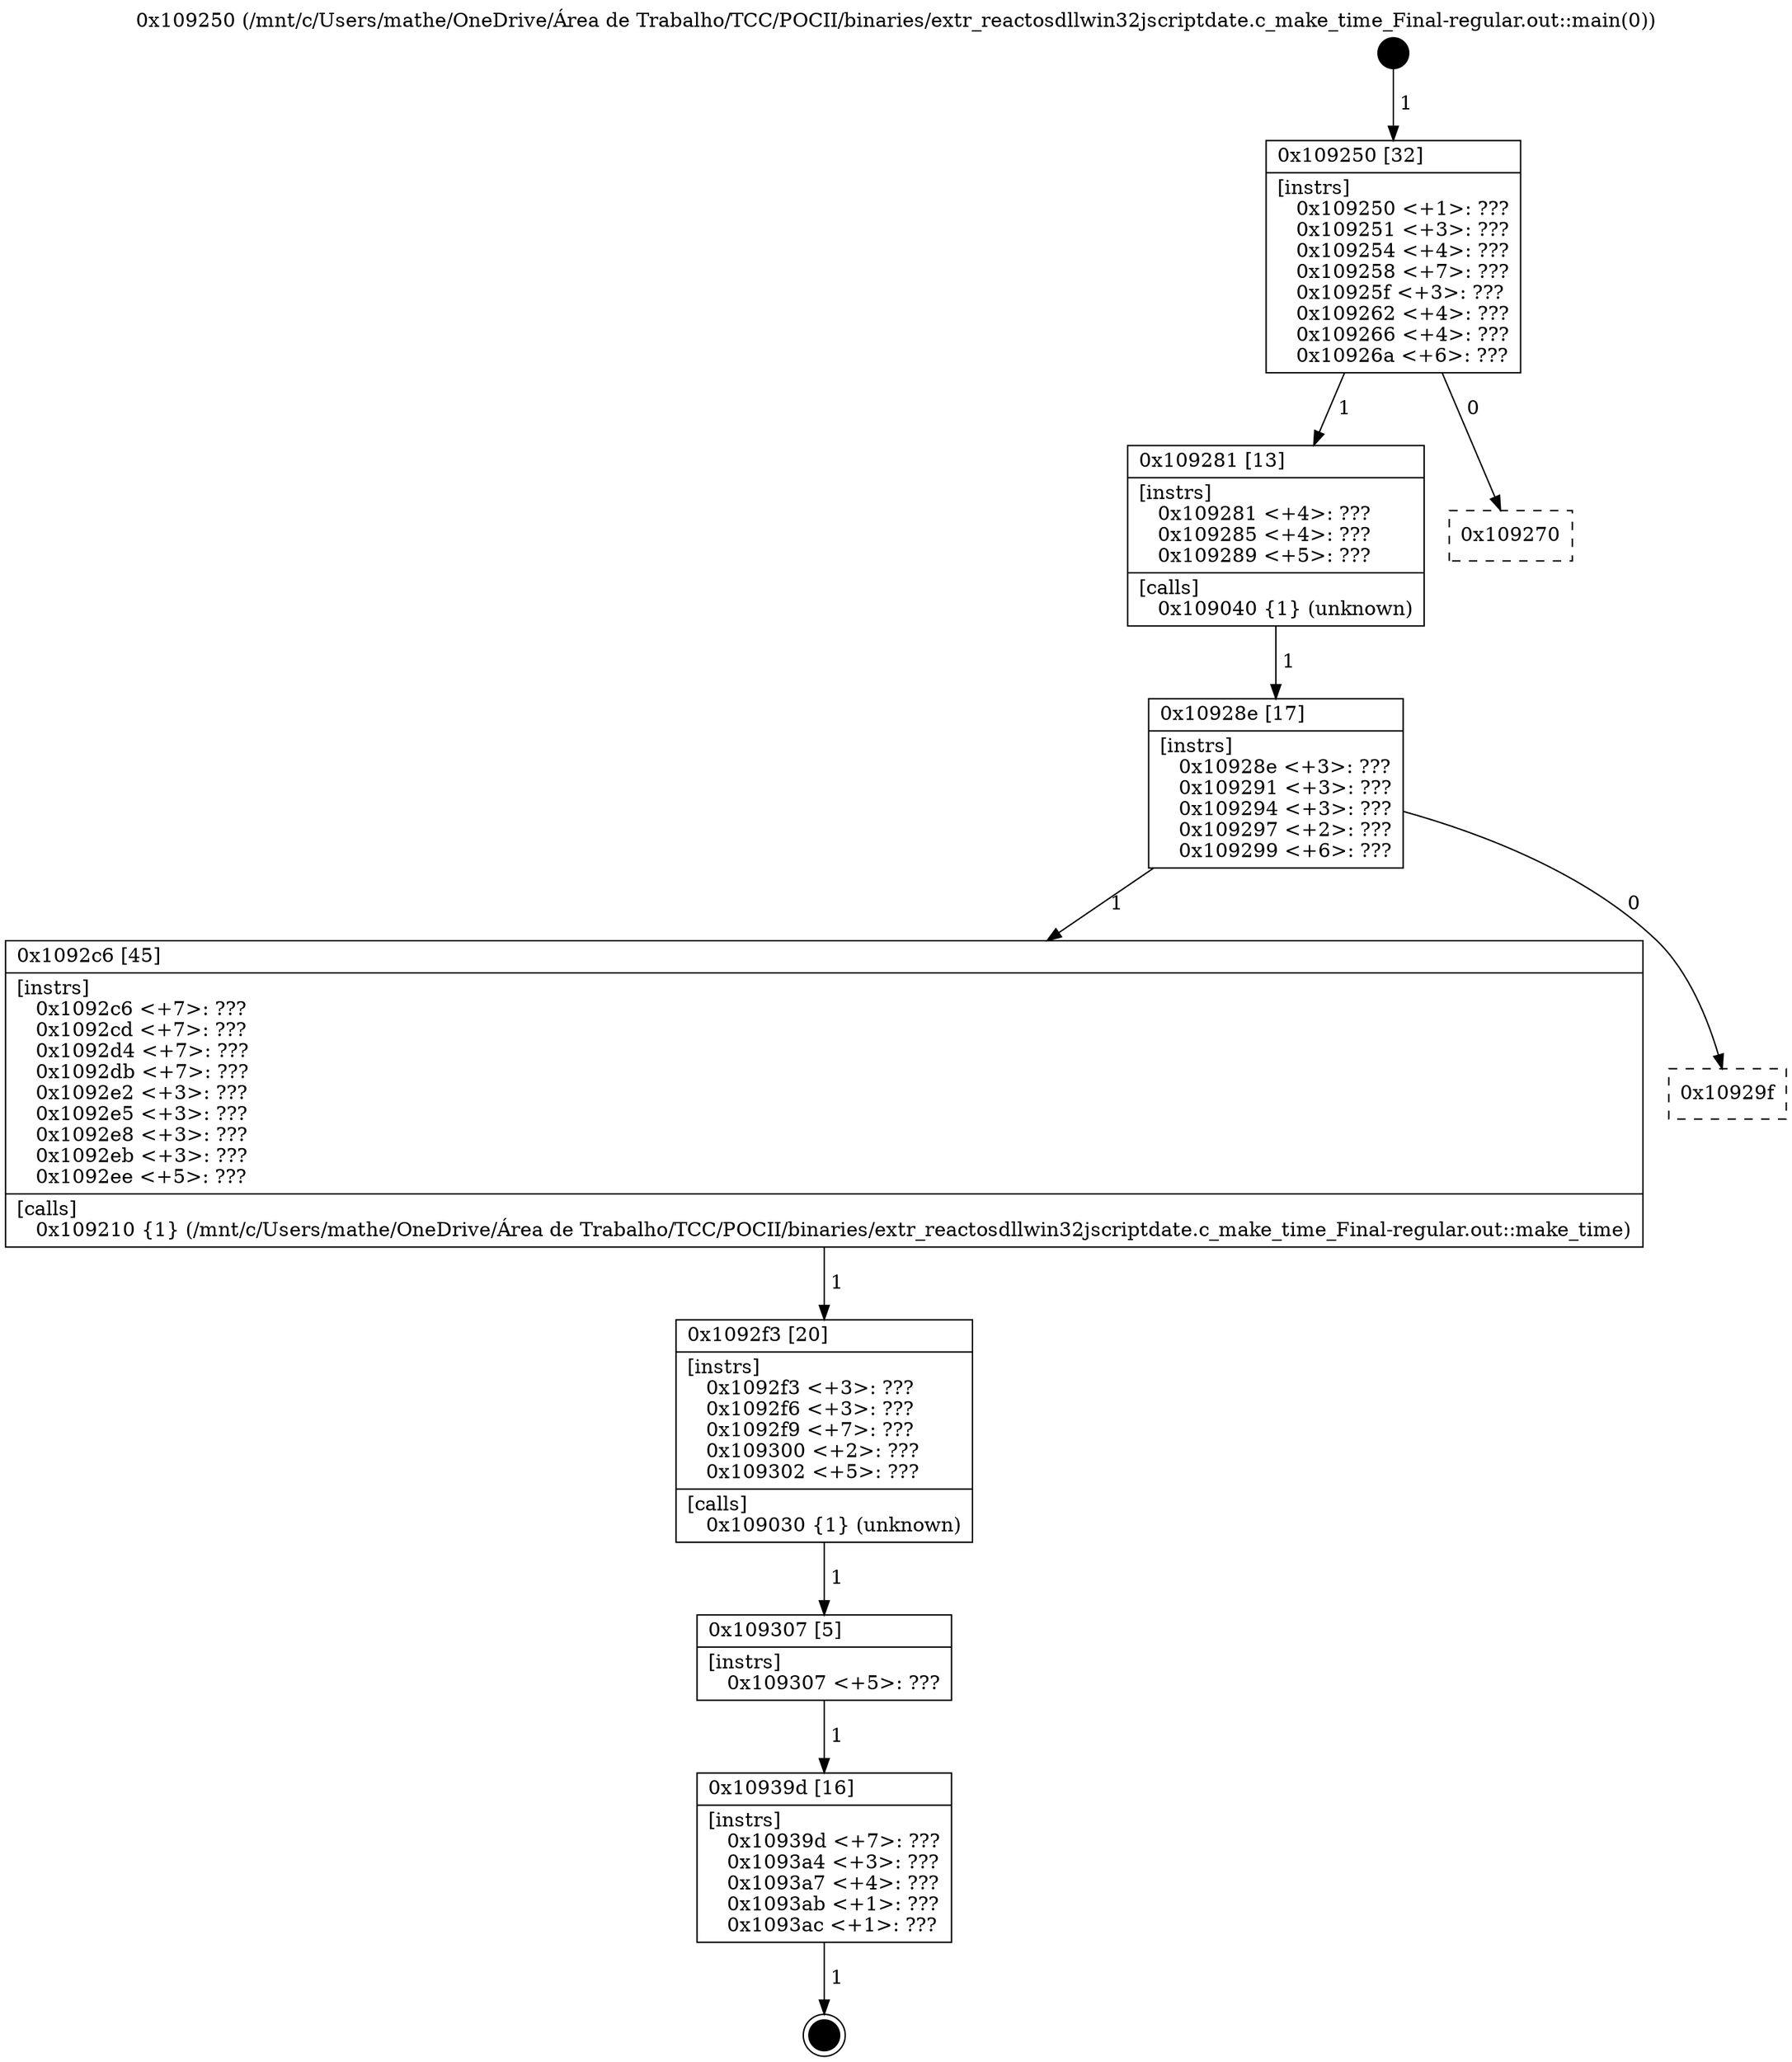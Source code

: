 digraph "0x109250" {
  label = "0x109250 (/mnt/c/Users/mathe/OneDrive/Área de Trabalho/TCC/POCII/binaries/extr_reactosdllwin32jscriptdate.c_make_time_Final-regular.out::main(0))"
  labelloc = "t"
  node[shape=record]

  Entry [label="",width=0.3,height=0.3,shape=circle,fillcolor=black,style=filled]
  "0x109250" [label="{
     0x109250 [32]\l
     | [instrs]\l
     &nbsp;&nbsp;0x109250 \<+1\>: ???\l
     &nbsp;&nbsp;0x109251 \<+3\>: ???\l
     &nbsp;&nbsp;0x109254 \<+4\>: ???\l
     &nbsp;&nbsp;0x109258 \<+7\>: ???\l
     &nbsp;&nbsp;0x10925f \<+3\>: ???\l
     &nbsp;&nbsp;0x109262 \<+4\>: ???\l
     &nbsp;&nbsp;0x109266 \<+4\>: ???\l
     &nbsp;&nbsp;0x10926a \<+6\>: ???\l
  }"]
  "0x109281" [label="{
     0x109281 [13]\l
     | [instrs]\l
     &nbsp;&nbsp;0x109281 \<+4\>: ???\l
     &nbsp;&nbsp;0x109285 \<+4\>: ???\l
     &nbsp;&nbsp;0x109289 \<+5\>: ???\l
     | [calls]\l
     &nbsp;&nbsp;0x109040 \{1\} (unknown)\l
  }"]
  "0x109270" [label="{
     0x109270\l
  }", style=dashed]
  "0x10928e" [label="{
     0x10928e [17]\l
     | [instrs]\l
     &nbsp;&nbsp;0x10928e \<+3\>: ???\l
     &nbsp;&nbsp;0x109291 \<+3\>: ???\l
     &nbsp;&nbsp;0x109294 \<+3\>: ???\l
     &nbsp;&nbsp;0x109297 \<+2\>: ???\l
     &nbsp;&nbsp;0x109299 \<+6\>: ???\l
  }"]
  "0x1092c6" [label="{
     0x1092c6 [45]\l
     | [instrs]\l
     &nbsp;&nbsp;0x1092c6 \<+7\>: ???\l
     &nbsp;&nbsp;0x1092cd \<+7\>: ???\l
     &nbsp;&nbsp;0x1092d4 \<+7\>: ???\l
     &nbsp;&nbsp;0x1092db \<+7\>: ???\l
     &nbsp;&nbsp;0x1092e2 \<+3\>: ???\l
     &nbsp;&nbsp;0x1092e5 \<+3\>: ???\l
     &nbsp;&nbsp;0x1092e8 \<+3\>: ???\l
     &nbsp;&nbsp;0x1092eb \<+3\>: ???\l
     &nbsp;&nbsp;0x1092ee \<+5\>: ???\l
     | [calls]\l
     &nbsp;&nbsp;0x109210 \{1\} (/mnt/c/Users/mathe/OneDrive/Área de Trabalho/TCC/POCII/binaries/extr_reactosdllwin32jscriptdate.c_make_time_Final-regular.out::make_time)\l
  }"]
  "0x10929f" [label="{
     0x10929f\l
  }", style=dashed]
  "0x1092f3" [label="{
     0x1092f3 [20]\l
     | [instrs]\l
     &nbsp;&nbsp;0x1092f3 \<+3\>: ???\l
     &nbsp;&nbsp;0x1092f6 \<+3\>: ???\l
     &nbsp;&nbsp;0x1092f9 \<+7\>: ???\l
     &nbsp;&nbsp;0x109300 \<+2\>: ???\l
     &nbsp;&nbsp;0x109302 \<+5\>: ???\l
     | [calls]\l
     &nbsp;&nbsp;0x109030 \{1\} (unknown)\l
  }"]
  "0x109307" [label="{
     0x109307 [5]\l
     | [instrs]\l
     &nbsp;&nbsp;0x109307 \<+5\>: ???\l
  }"]
  "0x10939d" [label="{
     0x10939d [16]\l
     | [instrs]\l
     &nbsp;&nbsp;0x10939d \<+7\>: ???\l
     &nbsp;&nbsp;0x1093a4 \<+3\>: ???\l
     &nbsp;&nbsp;0x1093a7 \<+4\>: ???\l
     &nbsp;&nbsp;0x1093ab \<+1\>: ???\l
     &nbsp;&nbsp;0x1093ac \<+1\>: ???\l
  }"]
  Exit [label="",width=0.3,height=0.3,shape=circle,fillcolor=black,style=filled,peripheries=2]
  Entry -> "0x109250" [label=" 1"]
  "0x109250" -> "0x109281" [label=" 1"]
  "0x109250" -> "0x109270" [label=" 0"]
  "0x109281" -> "0x10928e" [label=" 1"]
  "0x10928e" -> "0x1092c6" [label=" 1"]
  "0x10928e" -> "0x10929f" [label=" 0"]
  "0x1092c6" -> "0x1092f3" [label=" 1"]
  "0x1092f3" -> "0x109307" [label=" 1"]
  "0x109307" -> "0x10939d" [label=" 1"]
  "0x10939d" -> Exit [label=" 1"]
}
